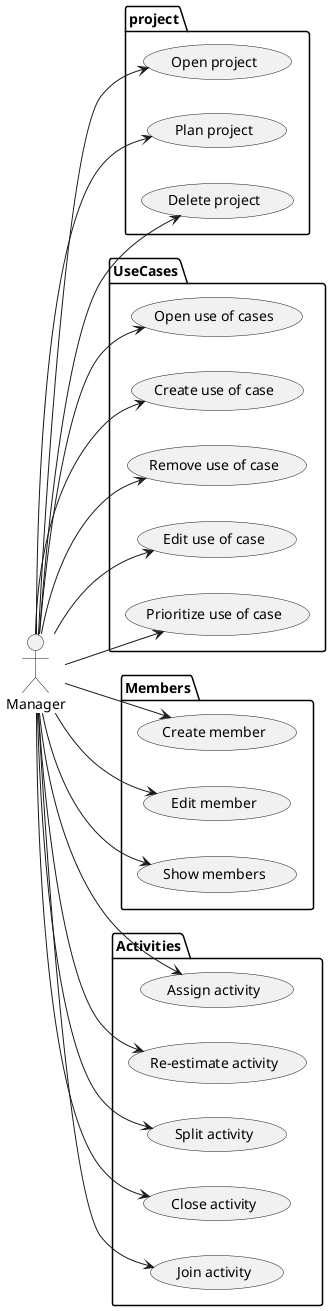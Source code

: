 @startuml
left to right direction

actor "Manager" as manager

package project {
:manager: --> (Open project)
:manager: --> (Plan project)
:manager: --> (Delete project)
}

package UseCases {
:manager: --> (Open use of cases)
:manager: --> (Create use of case)
:manager: --> (Remove use of case)
:manager: --> (Edit use of case)
:manager: --> (Prioritize use of case)
}

package Members {
:manager: --> (Create member)
:manager: --> (Edit member)
:manager: --> (Show members)
}

package Activities {
:manager: --> (Assign activity)
:manager: --> (Re-estimate activity)
:manager: --> (Split activity)
:manager: --> (Close activity)
:manager: --> (Join activity)
}

@enduml
